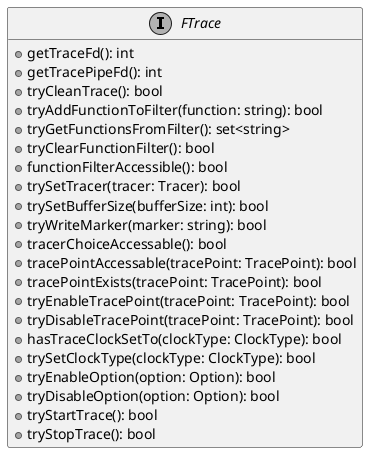 @startuml

skinparam monochrome true

interface FTrace {
  + getTraceFd(): int
  + getTracePipeFd(): int
  + tryCleanTrace(): bool
  + tryAddFunctionToFilter(function: string): bool
  + tryGetFunctionsFromFilter(): set<string>
  + tryClearFunctionFilter(): bool
  + functionFilterAccessible(): bool
  + trySetTracer(tracer: Tracer): bool
  + trySetBufferSize(bufferSize: int): bool
  + tryWriteMarker(marker: string): bool
  + tracerChoiceAccessable(): bool
  + tracePointAccessable(tracePoint: TracePoint): bool
  + tracePointExists(tracePoint: TracePoint): bool
  + tryEnableTracePoint(tracePoint: TracePoint): bool
  + tryDisableTracePoint(tracePoint: TracePoint): bool
  + hasTraceClockSetTo(clockType: ClockType): bool
  + trySetClockType(clockType: ClockType): bool
  + tryEnableOption(option: Option): bool
  + tryDisableOption(option: Option): bool
  + tryStartTrace(): bool
  + tryStopTrace(): bool
}
hide FTrace fields

@enduml